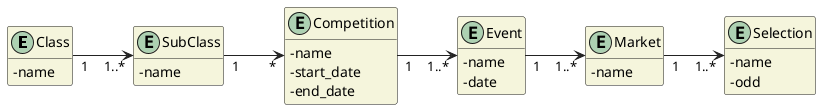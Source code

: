 @startuml dm

skinparam classAttributeIconSize 0
hide empty attributes
hide empty methods
skinparam classBackgroundColor beige
skinparam ArrowColor #222222

left to right direction

entity "Class" as c {
  - name
}

entity "SubClass" as sc {
  - name
}

entity "Competition" as comp {
  - name
  - start_date
  - end_date 
}

entity "Event" as e {
  - name
  - date
}

entity "Market" as m {
  - name
}

entity "Selection" as s {
  - name
  - odd
}

c "1" --> "1..*" sc
sc "1" --> "*" comp
comp "1" --> "1..*" e
e "1" --> "1..*" m
m "1" --> "1..*" s

@enduml

